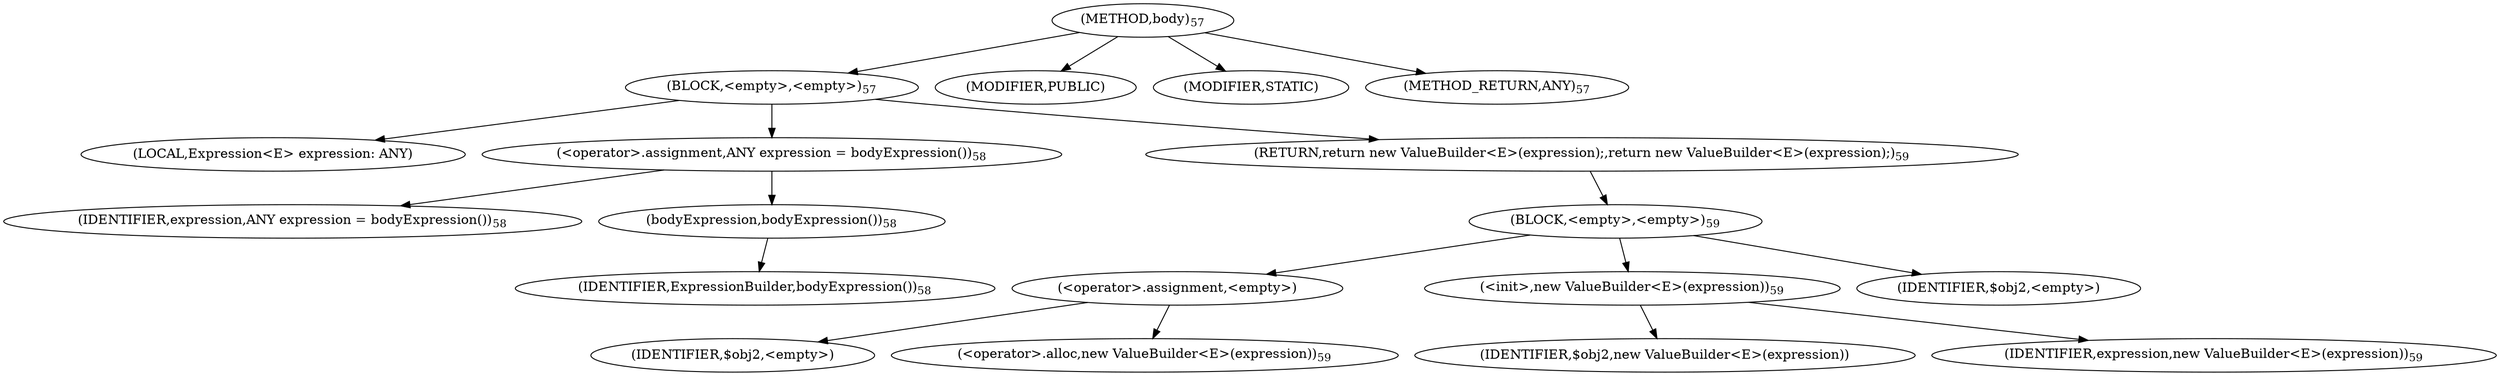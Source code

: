 digraph "body" {  
"64" [label = <(METHOD,body)<SUB>57</SUB>> ]
"65" [label = <(BLOCK,&lt;empty&gt;,&lt;empty&gt;)<SUB>57</SUB>> ]
"66" [label = <(LOCAL,Expression&lt;E&gt; expression: ANY)> ]
"67" [label = <(&lt;operator&gt;.assignment,ANY expression = bodyExpression())<SUB>58</SUB>> ]
"68" [label = <(IDENTIFIER,expression,ANY expression = bodyExpression())<SUB>58</SUB>> ]
"69" [label = <(bodyExpression,bodyExpression())<SUB>58</SUB>> ]
"70" [label = <(IDENTIFIER,ExpressionBuilder,bodyExpression())<SUB>58</SUB>> ]
"71" [label = <(RETURN,return new ValueBuilder&lt;E&gt;(expression);,return new ValueBuilder&lt;E&gt;(expression);)<SUB>59</SUB>> ]
"72" [label = <(BLOCK,&lt;empty&gt;,&lt;empty&gt;)<SUB>59</SUB>> ]
"73" [label = <(&lt;operator&gt;.assignment,&lt;empty&gt;)> ]
"74" [label = <(IDENTIFIER,$obj2,&lt;empty&gt;)> ]
"75" [label = <(&lt;operator&gt;.alloc,new ValueBuilder&lt;E&gt;(expression))<SUB>59</SUB>> ]
"76" [label = <(&lt;init&gt;,new ValueBuilder&lt;E&gt;(expression))<SUB>59</SUB>> ]
"77" [label = <(IDENTIFIER,$obj2,new ValueBuilder&lt;E&gt;(expression))> ]
"78" [label = <(IDENTIFIER,expression,new ValueBuilder&lt;E&gt;(expression))<SUB>59</SUB>> ]
"79" [label = <(IDENTIFIER,$obj2,&lt;empty&gt;)> ]
"80" [label = <(MODIFIER,PUBLIC)> ]
"81" [label = <(MODIFIER,STATIC)> ]
"82" [label = <(METHOD_RETURN,ANY)<SUB>57</SUB>> ]
  "64" -> "65" 
  "64" -> "80" 
  "64" -> "81" 
  "64" -> "82" 
  "65" -> "66" 
  "65" -> "67" 
  "65" -> "71" 
  "67" -> "68" 
  "67" -> "69" 
  "69" -> "70" 
  "71" -> "72" 
  "72" -> "73" 
  "72" -> "76" 
  "72" -> "79" 
  "73" -> "74" 
  "73" -> "75" 
  "76" -> "77" 
  "76" -> "78" 
}
